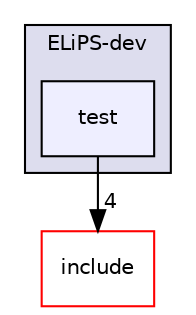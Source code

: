 digraph "ELiPS-dev/test" {
  compound=true
  node [ fontsize="10", fontname="Helvetica"];
  edge [ labelfontsize="10", labelfontname="Helvetica"];
  subgraph clusterdir_b0f91877410e0db1e712090b504f088d {
    graph [ bgcolor="#ddddee", pencolor="black", label="ELiPS-dev" fontname="Helvetica", fontsize="10", URL="dir_b0f91877410e0db1e712090b504f088d.html"]
  dir_ef40d339cde814dba599da8ae4481e90 [shape=box, label="test", style="filled", fillcolor="#eeeeff", pencolor="black", URL="dir_ef40d339cde814dba599da8ae4481e90.html"];
  }
  dir_5bb9aa56114ba91db9fbf8284b11bc8f [shape=box label="include" fillcolor="white" style="filled" color="red" URL="dir_5bb9aa56114ba91db9fbf8284b11bc8f.html"];
  dir_ef40d339cde814dba599da8ae4481e90->dir_5bb9aa56114ba91db9fbf8284b11bc8f [headlabel="4", labeldistance=1.5 headhref="dir_000007_000001.html"];
}
